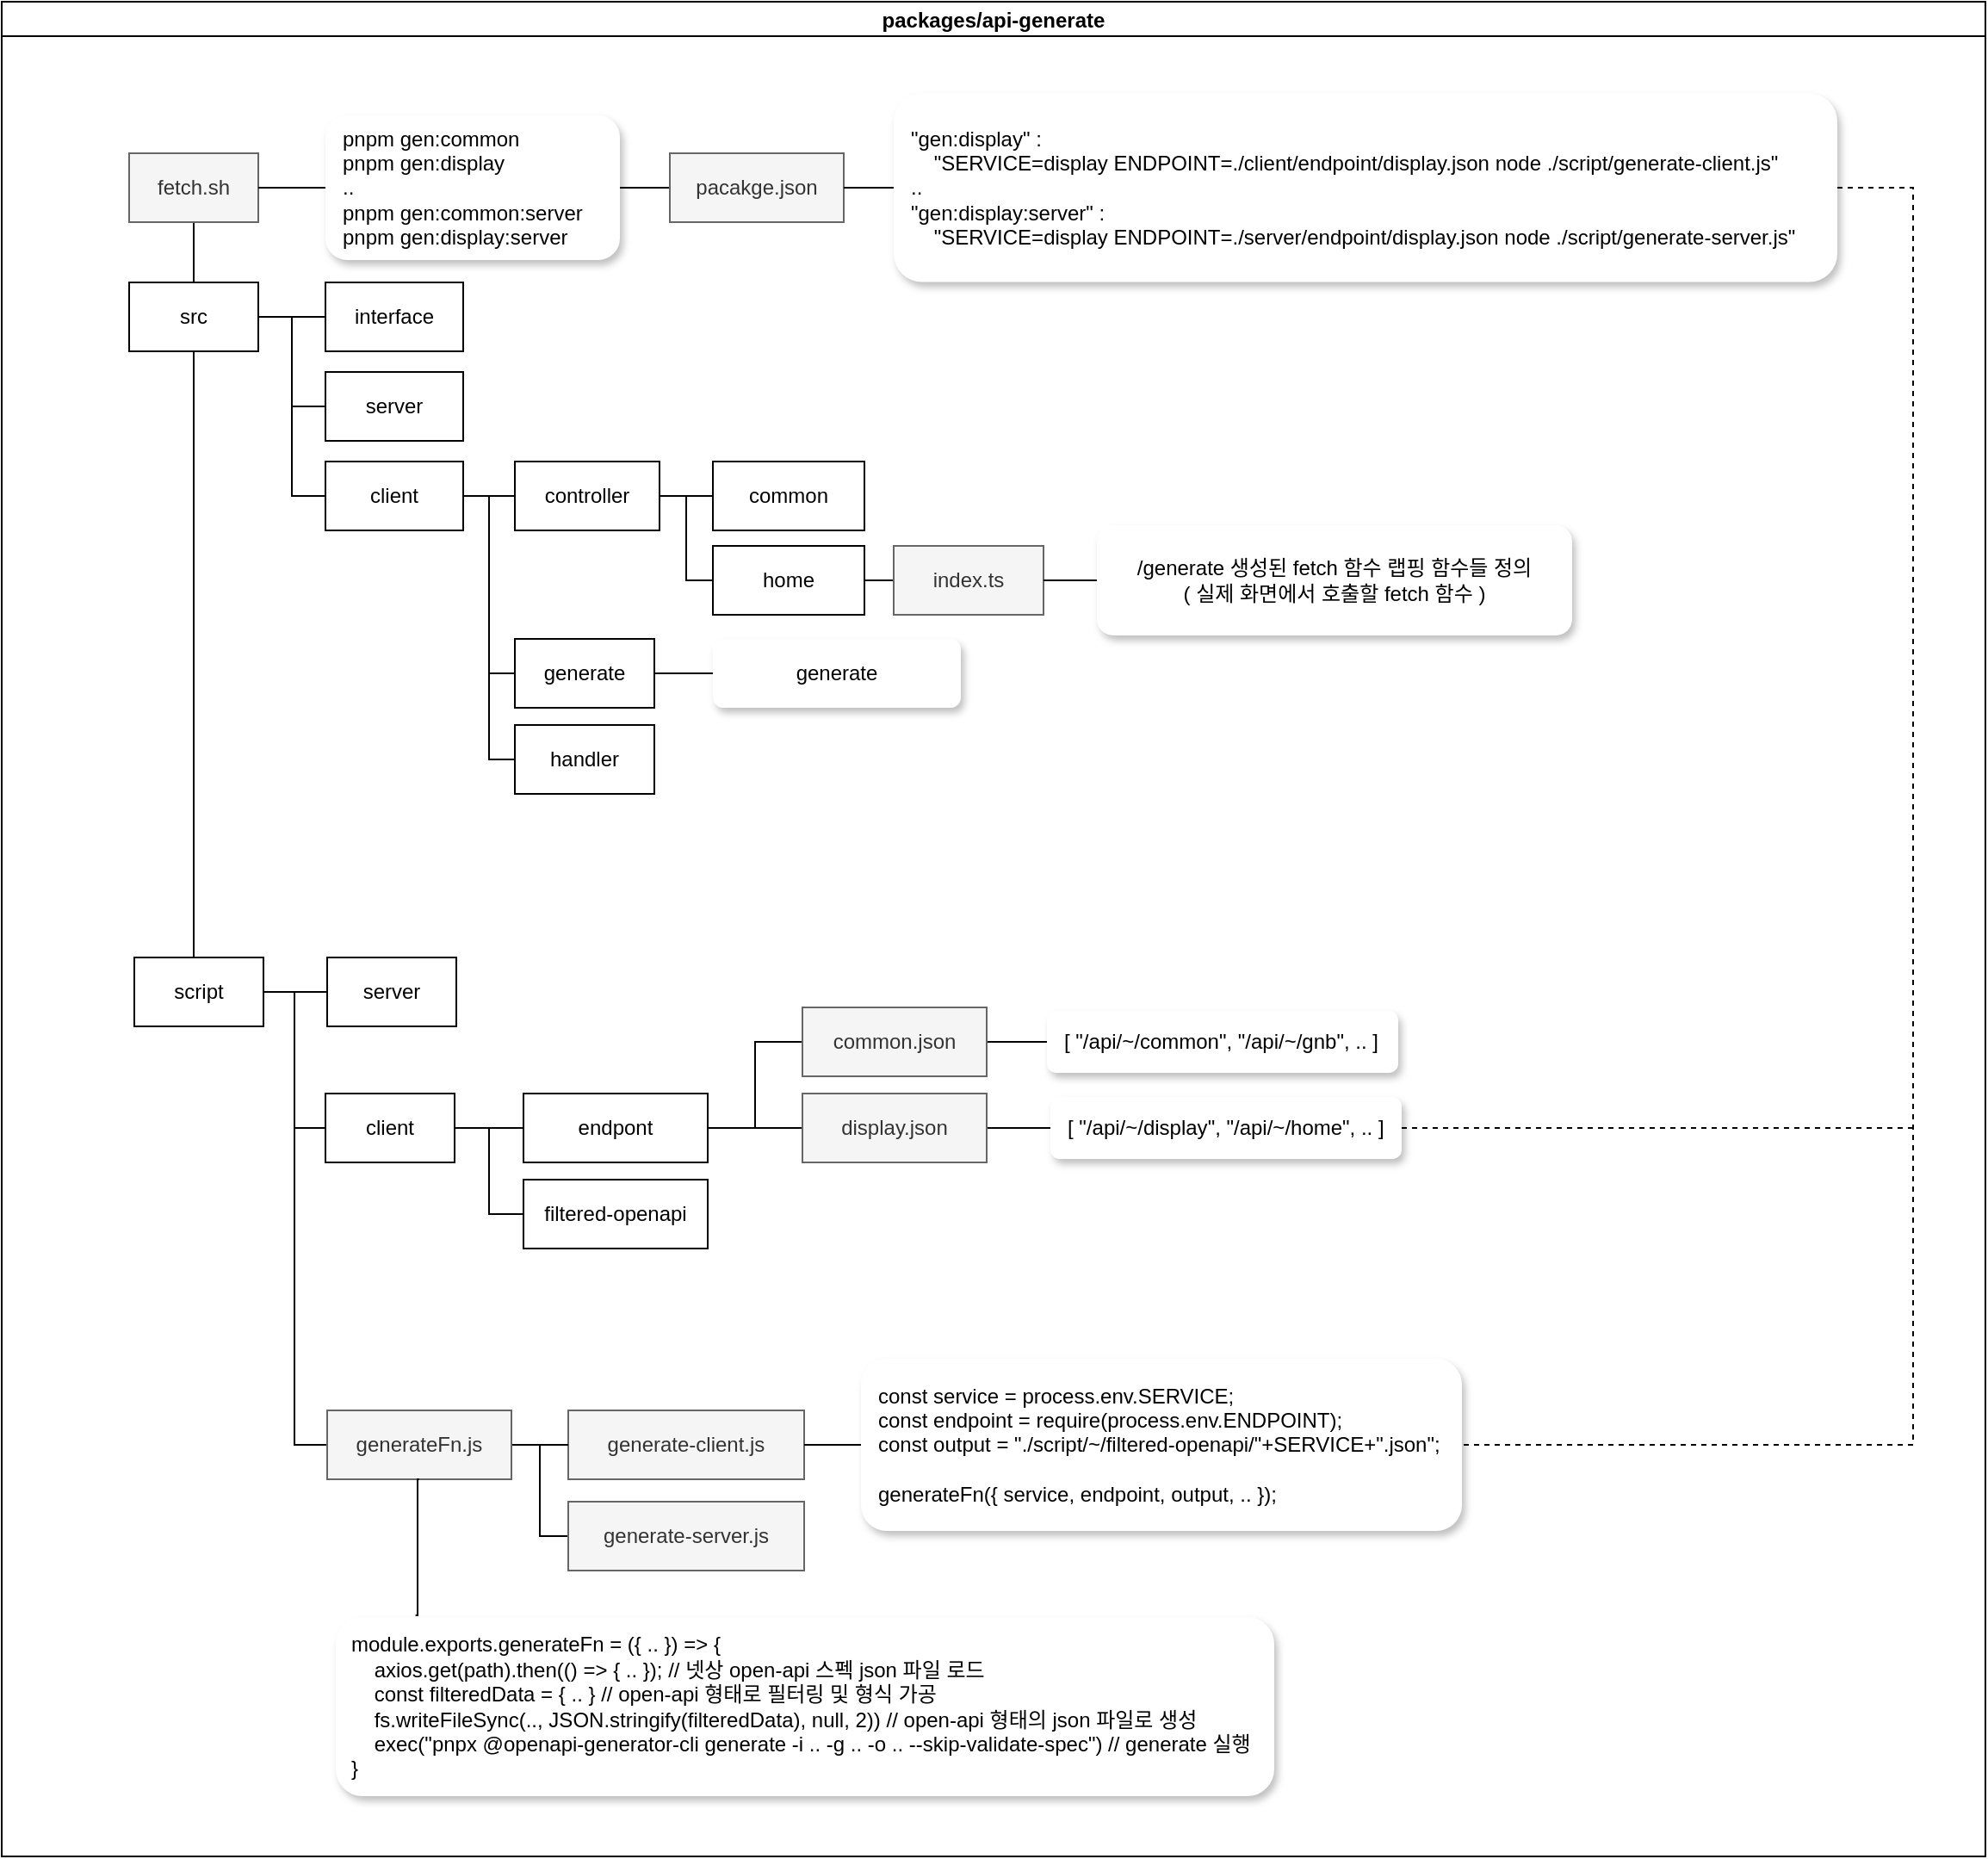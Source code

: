 <mxfile border="50" scale="3" compressed="false" locked="false" version="26.0.10">
  <diagram name="Blank" id="YmL12bMKpDGza6XwsDPr">
    <mxGraphModel dx="1930" dy="1139" grid="0" gridSize="10" guides="1" tooltips="1" connect="1" arrows="1" fold="1" page="0" pageScale="1" pageWidth="827" pageHeight="1169" background="none" math="1" shadow="0">
      <root>
        <mxCell id="X5NqExCQtvZxIxQ7pmgY-0" />
        <mxCell id="1" parent="X5NqExCQtvZxIxQ7pmgY-0" />
        <mxCell id="ELsMbzXoNtBKqP5es99s-56" value="packages/api-generate" style="swimlane;startSize=20;horizontal=1;containerType=tree;align=center;" vertex="1" parent="1">
          <mxGeometry x="-284" y="50" width="1152" height="1077" as="geometry">
            <mxRectangle x="-272" y="152" width="218" height="89" as="alternateBounds" />
          </mxGeometry>
        </mxCell>
        <mxCell id="ELsMbzXoNtBKqP5es99s-57" value="" style="edgeStyle=elbowEdgeStyle;elbow=vertical;sourcePerimeterSpacing=0;targetPerimeterSpacing=0;startArrow=none;endArrow=none;rounded=0;curved=0;" edge="1" parent="ELsMbzXoNtBKqP5es99s-56" source="ELsMbzXoNtBKqP5es99s-58" target="ELsMbzXoNtBKqP5es99s-59">
          <mxGeometry relative="1" as="geometry" />
        </mxCell>
        <mxCell id="ELsMbzXoNtBKqP5es99s-58" value="src" style="whiteSpace=wrap;html=1;treeFolding=1;treeMoving=1;newEdgeStyle={&quot;edgeStyle&quot;:&quot;elbowEdgeStyle&quot;,&quot;startArrow&quot;:&quot;none&quot;,&quot;endArrow&quot;:&quot;none&quot;};" vertex="1" parent="ELsMbzXoNtBKqP5es99s-56">
          <mxGeometry x="74" y="163" width="75" height="40" as="geometry" />
        </mxCell>
        <mxCell id="ELsMbzXoNtBKqP5es99s-59" value="interface" style="whiteSpace=wrap;html=1;treeFolding=1;treeMoving=1;newEdgeStyle={&quot;edgeStyle&quot;:&quot;elbowEdgeStyle&quot;,&quot;startArrow&quot;:&quot;none&quot;,&quot;endArrow&quot;:&quot;none&quot;};" vertex="1" parent="ELsMbzXoNtBKqP5es99s-56">
          <mxGeometry x="188" y="163" width="80" height="40" as="geometry" />
        </mxCell>
        <mxCell id="ELsMbzXoNtBKqP5es99s-60" value="" style="edgeStyle=elbowEdgeStyle;rounded=0;orthogonalLoop=1;jettySize=auto;html=1;elbow=horizontal;startArrow=none;endArrow=none;" edge="1" source="ELsMbzXoNtBKqP5es99s-58" target="ELsMbzXoNtBKqP5es99s-61" parent="ELsMbzXoNtBKqP5es99s-56">
          <mxGeometry relative="1" as="geometry" />
        </mxCell>
        <mxCell id="ELsMbzXoNtBKqP5es99s-61" value="server" style="whiteSpace=wrap;html=1;treeFolding=1;treeMoving=1;newEdgeStyle={&quot;edgeStyle&quot;:&quot;elbowEdgeStyle&quot;,&quot;startArrow&quot;:&quot;none&quot;,&quot;endArrow&quot;:&quot;none&quot;};" vertex="1" parent="ELsMbzXoNtBKqP5es99s-56">
          <mxGeometry x="188" y="215" width="80" height="40" as="geometry" />
        </mxCell>
        <mxCell id="ELsMbzXoNtBKqP5es99s-62" value="" style="edgeStyle=elbowEdgeStyle;rounded=0;orthogonalLoop=1;jettySize=auto;html=1;elbow=horizontal;startArrow=none;endArrow=none;" edge="1" source="ELsMbzXoNtBKqP5es99s-58" target="ELsMbzXoNtBKqP5es99s-63" parent="ELsMbzXoNtBKqP5es99s-56">
          <mxGeometry relative="1" as="geometry" />
        </mxCell>
        <mxCell id="ELsMbzXoNtBKqP5es99s-63" value="client" style="whiteSpace=wrap;html=1;treeFolding=1;treeMoving=1;newEdgeStyle={&quot;edgeStyle&quot;:&quot;elbowEdgeStyle&quot;,&quot;startArrow&quot;:&quot;none&quot;,&quot;endArrow&quot;:&quot;none&quot;};" vertex="1" parent="ELsMbzXoNtBKqP5es99s-56">
          <mxGeometry x="188" y="267" width="80" height="40" as="geometry" />
        </mxCell>
        <mxCell id="ELsMbzXoNtBKqP5es99s-74" value="" style="edgeStyle=elbowEdgeStyle;rounded=0;orthogonalLoop=1;jettySize=auto;html=1;elbow=horizontal;startArrow=none;endArrow=none;" edge="1" target="ELsMbzXoNtBKqP5es99s-75" source="ELsMbzXoNtBKqP5es99s-63" parent="ELsMbzXoNtBKqP5es99s-56">
          <mxGeometry relative="1" as="geometry">
            <mxPoint x="-123" y="341" as="sourcePoint" />
          </mxGeometry>
        </mxCell>
        <mxCell id="ELsMbzXoNtBKqP5es99s-75" value="controller" style="whiteSpace=wrap;html=1;treeFolding=1;treeMoving=1;newEdgeStyle={&quot;edgeStyle&quot;:&quot;elbowEdgeStyle&quot;,&quot;startArrow&quot;:&quot;none&quot;,&quot;endArrow&quot;:&quot;none&quot;};" vertex="1" parent="ELsMbzXoNtBKqP5es99s-56">
          <mxGeometry x="298" y="267" width="84" height="40" as="geometry" />
        </mxCell>
        <mxCell id="ELsMbzXoNtBKqP5es99s-76" value="" style="edgeStyle=elbowEdgeStyle;rounded=0;orthogonalLoop=1;jettySize=auto;html=1;elbow=horizontal;startArrow=none;endArrow=none;" edge="1" target="ELsMbzXoNtBKqP5es99s-77" source="ELsMbzXoNtBKqP5es99s-63" parent="ELsMbzXoNtBKqP5es99s-56">
          <mxGeometry relative="1" as="geometry">
            <mxPoint x="36" y="445" as="sourcePoint" />
          </mxGeometry>
        </mxCell>
        <mxCell id="ELsMbzXoNtBKqP5es99s-77" value="generate" style="whiteSpace=wrap;html=1;treeFolding=1;treeMoving=1;newEdgeStyle={&quot;edgeStyle&quot;:&quot;elbowEdgeStyle&quot;,&quot;startArrow&quot;:&quot;none&quot;,&quot;endArrow&quot;:&quot;none&quot;};" vertex="1" parent="ELsMbzXoNtBKqP5es99s-56">
          <mxGeometry x="298" y="370" width="81" height="40" as="geometry" />
        </mxCell>
        <mxCell id="ELsMbzXoNtBKqP5es99s-82" value="" style="edgeStyle=elbowEdgeStyle;rounded=0;orthogonalLoop=1;jettySize=auto;html=1;elbow=horizontal;startArrow=none;endArrow=none;" edge="1" target="ELsMbzXoNtBKqP5es99s-83" source="ELsMbzXoNtBKqP5es99s-63" parent="ELsMbzXoNtBKqP5es99s-56">
          <mxGeometry relative="1" as="geometry">
            <mxPoint x="35" y="439" as="sourcePoint" />
          </mxGeometry>
        </mxCell>
        <mxCell id="ELsMbzXoNtBKqP5es99s-83" value="handler" style="whiteSpace=wrap;html=1;treeFolding=1;treeMoving=1;newEdgeStyle={&quot;edgeStyle&quot;:&quot;elbowEdgeStyle&quot;,&quot;startArrow&quot;:&quot;none&quot;,&quot;endArrow&quot;:&quot;none&quot;};" vertex="1" parent="ELsMbzXoNtBKqP5es99s-56">
          <mxGeometry x="298" y="420" width="81" height="40" as="geometry" />
        </mxCell>
        <mxCell id="ELsMbzXoNtBKqP5es99s-84" value="" style="edgeStyle=elbowEdgeStyle;rounded=0;orthogonalLoop=1;jettySize=auto;html=1;elbow=horizontal;startArrow=none;endArrow=none;" edge="1" target="ELsMbzXoNtBKqP5es99s-85" source="ELsMbzXoNtBKqP5es99s-75" parent="ELsMbzXoNtBKqP5es99s-56">
          <mxGeometry relative="1" as="geometry">
            <mxPoint x="-15" y="439" as="sourcePoint" />
          </mxGeometry>
        </mxCell>
        <mxCell id="ELsMbzXoNtBKqP5es99s-85" value="common" style="whiteSpace=wrap;html=1;treeFolding=1;treeMoving=1;newEdgeStyle={&quot;edgeStyle&quot;:&quot;elbowEdgeStyle&quot;,&quot;startArrow&quot;:&quot;none&quot;,&quot;endArrow&quot;:&quot;none&quot;};" vertex="1" parent="ELsMbzXoNtBKqP5es99s-56">
          <mxGeometry x="413" y="267" width="88" height="40" as="geometry" />
        </mxCell>
        <mxCell id="ELsMbzXoNtBKqP5es99s-87" value="" style="edgeStyle=elbowEdgeStyle;rounded=0;orthogonalLoop=1;jettySize=auto;html=1;elbow=horizontal;startArrow=none;endArrow=none;" edge="1" target="ELsMbzXoNtBKqP5es99s-88" source="ELsMbzXoNtBKqP5es99s-75" parent="ELsMbzXoNtBKqP5es99s-56">
          <mxGeometry relative="1" as="geometry">
            <mxPoint x="145" y="439" as="sourcePoint" />
          </mxGeometry>
        </mxCell>
        <mxCell id="ELsMbzXoNtBKqP5es99s-88" value="home" style="whiteSpace=wrap;html=1;treeFolding=1;treeMoving=1;newEdgeStyle={&quot;edgeStyle&quot;:&quot;elbowEdgeStyle&quot;,&quot;startArrow&quot;:&quot;none&quot;,&quot;endArrow&quot;:&quot;none&quot;};" vertex="1" parent="ELsMbzXoNtBKqP5es99s-56">
          <mxGeometry x="413" y="316" width="88" height="40" as="geometry" />
        </mxCell>
        <mxCell id="ELsMbzXoNtBKqP5es99s-89" value="" style="edgeStyle=elbowEdgeStyle;rounded=0;orthogonalLoop=1;jettySize=auto;html=1;elbow=horizontal;startArrow=none;endArrow=none;" edge="1" target="ELsMbzXoNtBKqP5es99s-90" source="ELsMbzXoNtBKqP5es99s-88" parent="ELsMbzXoNtBKqP5es99s-56">
          <mxGeometry relative="1" as="geometry">
            <mxPoint x="100" y="439" as="sourcePoint" />
          </mxGeometry>
        </mxCell>
        <mxCell id="ELsMbzXoNtBKqP5es99s-90" value="index.ts" style="whiteSpace=wrap;html=1;treeFolding=0;treeMoving=1;newEdgeStyle={&quot;edgeStyle&quot;:&quot;elbowEdgeStyle&quot;,&quot;startArrow&quot;:&quot;none&quot;,&quot;endArrow&quot;:&quot;none&quot;};fillColor=#f5f5f5;fontColor=#333333;strokeColor=#666666;" vertex="1" parent="ELsMbzXoNtBKqP5es99s-56">
          <mxGeometry x="518" y="316" width="87" height="40" as="geometry" />
        </mxCell>
        <mxCell id="ELsMbzXoNtBKqP5es99s-91" value="" style="edgeStyle=elbowEdgeStyle;rounded=0;orthogonalLoop=1;jettySize=auto;html=1;elbow=horizontal;startArrow=none;endArrow=none;" edge="1" target="ELsMbzXoNtBKqP5es99s-92" source="ELsMbzXoNtBKqP5es99s-90" parent="ELsMbzXoNtBKqP5es99s-56">
          <mxGeometry relative="1" as="geometry">
            <mxPoint x="260" y="488" as="sourcePoint" />
          </mxGeometry>
        </mxCell>
        <mxCell id="ELsMbzXoNtBKqP5es99s-92" value="/generate 생성된 fetch 함수 랩핑 함수들 정의&lt;div&gt;( 실제 화면에서 호출할 fetch 함수 )&lt;/div&gt;" style="whiteSpace=wrap;html=1;treeFolding=0;treeMoving=1;newEdgeStyle={&quot;edgeStyle&quot;:&quot;elbowEdgeStyle&quot;,&quot;startArrow&quot;:&quot;none&quot;,&quot;endArrow&quot;:&quot;none&quot;};align=center;verticalAlign=middle;shadow=1;strokeColor=none;labelBorderColor=none;rounded=1;glass=0;spacing=9;" vertex="1" parent="ELsMbzXoNtBKqP5es99s-56">
          <mxGeometry x="636" y="304" width="276" height="64" as="geometry" />
        </mxCell>
        <mxCell id="ELsMbzXoNtBKqP5es99s-95" value="" style="edgeStyle=elbowEdgeStyle;rounded=0;orthogonalLoop=1;jettySize=auto;html=1;elbow=horizontal;startArrow=none;endArrow=none;" edge="1" target="ELsMbzXoNtBKqP5es99s-96" source="ELsMbzXoNtBKqP5es99s-77" parent="ELsMbzXoNtBKqP5es99s-56">
          <mxGeometry relative="1" as="geometry">
            <mxPoint x="-15" y="439" as="sourcePoint" />
          </mxGeometry>
        </mxCell>
        <mxCell id="ELsMbzXoNtBKqP5es99s-96" value="generate" style="whiteSpace=wrap;html=1;treeFolding=0;treeMoving=1;newEdgeStyle={&quot;edgeStyle&quot;:&quot;elbowEdgeStyle&quot;,&quot;startArrow&quot;:&quot;none&quot;,&quot;endArrow&quot;:&quot;none&quot;};align=center;verticalAlign=middle;shadow=1;strokeColor=none;labelBorderColor=none;rounded=1;glass=0;" vertex="1" parent="ELsMbzXoNtBKqP5es99s-56">
          <mxGeometry x="413" y="370" width="144" height="40" as="geometry" />
        </mxCell>
        <mxCell id="ELsMbzXoNtBKqP5es99s-115" style="edgeStyle=elbowEdgeStyle;rounded=0;orthogonalLoop=1;jettySize=auto;html=1;startArrow=none;endArrow=none;entryX=0.5;entryY=0;entryDx=0;entryDy=0;fontFamily=Helvetica;fontSize=12;fontColor=default;" edge="1" parent="ELsMbzXoNtBKqP5es99s-56" source="ELsMbzXoNtBKqP5es99s-112" target="ELsMbzXoNtBKqP5es99s-58">
          <mxGeometry relative="1" as="geometry" />
        </mxCell>
        <mxCell id="ELsMbzXoNtBKqP5es99s-112" value="fetch.sh" style="whiteSpace=wrap;html=1;treeFolding=0;treeMoving=1;newEdgeStyle={&quot;edgeStyle&quot;:&quot;elbowEdgeStyle&quot;,&quot;startArrow&quot;:&quot;none&quot;,&quot;endArrow&quot;:&quot;none&quot;};fillColor=#f5f5f5;fontColor=#333333;strokeColor=#666666;" vertex="1" parent="ELsMbzXoNtBKqP5es99s-56">
          <mxGeometry x="74" y="88" width="75" height="40" as="geometry" />
        </mxCell>
        <mxCell id="ELsMbzXoNtBKqP5es99s-118" value="" style="edgeStyle=elbowEdgeStyle;rounded=0;orthogonalLoop=1;jettySize=auto;html=1;elbow=horizontal;startArrow=none;endArrow=none;" edge="1" source="ELsMbzXoNtBKqP5es99s-112" target="ELsMbzXoNtBKqP5es99s-119" parent="ELsMbzXoNtBKqP5es99s-56">
          <mxGeometry relative="1" as="geometry" />
        </mxCell>
        <mxCell id="ELsMbzXoNtBKqP5es99s-119" value="pnpm gen:common&lt;div&gt;pnpm gen:display&lt;/div&gt;&lt;div&gt;..&lt;/div&gt;&lt;div&gt;pnpm gen:common:server&lt;/div&gt;&lt;div&gt;pnpm gen:display:server&lt;/div&gt;" style="whiteSpace=wrap;html=1;treeFolding=0;treeMoving=1;newEdgeStyle={&quot;edgeStyle&quot;:&quot;elbowEdgeStyle&quot;,&quot;startArrow&quot;:&quot;none&quot;,&quot;endArrow&quot;:&quot;none&quot;};align=left;verticalAlign=middle;shadow=1;strokeColor=none;labelBorderColor=none;rounded=1;glass=0;spacing=10;" vertex="1" parent="ELsMbzXoNtBKqP5es99s-56">
          <mxGeometry x="188" y="66" width="171" height="84" as="geometry" />
        </mxCell>
        <mxCell id="ELsMbzXoNtBKqP5es99s-122" value="" style="edgeStyle=elbowEdgeStyle;rounded=0;orthogonalLoop=1;jettySize=auto;html=1;elbow=horizontal;startArrow=none;endArrow=none;" edge="1" target="ELsMbzXoNtBKqP5es99s-123" source="ELsMbzXoNtBKqP5es99s-119" parent="ELsMbzXoNtBKqP5es99s-56">
          <mxGeometry relative="1" as="geometry">
            <mxPoint x="-135" y="158" as="sourcePoint" />
          </mxGeometry>
        </mxCell>
        <mxCell id="ELsMbzXoNtBKqP5es99s-123" value="pacakge.json" style="whiteSpace=wrap;html=1;treeFolding=0;treeMoving=1;newEdgeStyle={&quot;edgeStyle&quot;:&quot;elbowEdgeStyle&quot;,&quot;startArrow&quot;:&quot;none&quot;,&quot;endArrow&quot;:&quot;none&quot;};fillColor=#f5f5f5;fontColor=#333333;strokeColor=#666666;" vertex="1" parent="ELsMbzXoNtBKqP5es99s-56">
          <mxGeometry x="388" y="88" width="101" height="40" as="geometry" />
        </mxCell>
        <mxCell id="ELsMbzXoNtBKqP5es99s-124" value="" style="edgeStyle=elbowEdgeStyle;rounded=0;orthogonalLoop=1;jettySize=auto;html=1;elbow=horizontal;startArrow=none;endArrow=none;" edge="1" target="ELsMbzXoNtBKqP5es99s-125" source="ELsMbzXoNtBKqP5es99s-123" parent="ELsMbzXoNtBKqP5es99s-56">
          <mxGeometry relative="1" as="geometry">
            <mxPoint x="75" y="158" as="sourcePoint" />
          </mxGeometry>
        </mxCell>
        <mxCell id="ELsMbzXoNtBKqP5es99s-177" style="edgeStyle=elbowEdgeStyle;rounded=0;orthogonalLoop=1;jettySize=auto;html=1;startArrow=none;endArrow=none;fontFamily=Helvetica;fontSize=12;fontColor=#333333;dashed=1;entryX=1;entryY=0.5;entryDx=0;entryDy=0;" edge="1" parent="ELsMbzXoNtBKqP5es99s-56" source="ELsMbzXoNtBKqP5es99s-125" target="ELsMbzXoNtBKqP5es99s-185">
          <mxGeometry relative="1" as="geometry">
            <mxPoint x="895" y="809" as="targetPoint" />
            <Array as="points">
              <mxPoint x="1110" y="486" />
            </Array>
          </mxGeometry>
        </mxCell>
        <mxCell id="ELsMbzXoNtBKqP5es99s-125" value="&quot;gen:display&quot; :&lt;div&gt;&amp;nbsp; &amp;nbsp; &quot;SERVICE=display ENDPOINT=./client/endpoint/display.json&amp;nbsp;&lt;span style=&quot;background-color: transparent; color: light-dark(rgb(0, 0, 0), rgb(255, 255, 255));&quot;&gt;node ./script/generate-client.js&quot;&lt;/span&gt;&lt;/div&gt;&lt;div&gt;&lt;span style=&quot;background-color: transparent; color: light-dark(rgb(0, 0, 0), rgb(255, 255, 255));&quot;&gt;..&lt;/span&gt;&lt;/div&gt;&lt;div&gt;&quot;gen:display:server&quot; :&lt;div&gt;&amp;nbsp; &amp;nbsp; &quot;SERVICE=display ENDPOINT=./server/endpoint/display.json&amp;nbsp;&lt;span style=&quot;background-color: transparent; color: light-dark(rgb(0, 0, 0), rgb(255, 255, 255));&quot;&gt;node ./script/generate-server.js&quot;&lt;/span&gt;&lt;/div&gt;&lt;/div&gt;" style="whiteSpace=wrap;html=1;treeFolding=0;treeMoving=1;newEdgeStyle={&quot;edgeStyle&quot;:&quot;elbowEdgeStyle&quot;,&quot;startArrow&quot;:&quot;none&quot;,&quot;endArrow&quot;:&quot;none&quot;};align=left;verticalAlign=middle;shadow=1;strokeColor=none;labelBorderColor=none;rounded=1;glass=0;spacing=10;" vertex="1" parent="ELsMbzXoNtBKqP5es99s-56">
          <mxGeometry x="518" y="53.25" width="548" height="109.5" as="geometry" />
        </mxCell>
        <mxCell id="ELsMbzXoNtBKqP5es99s-136" style="edgeStyle=elbowEdgeStyle;rounded=0;orthogonalLoop=1;jettySize=auto;html=1;startArrow=none;endArrow=none;entryX=0.5;entryY=1;entryDx=0;entryDy=0;fontFamily=Helvetica;fontSize=12;fontColor=#333333;" edge="1" parent="ELsMbzXoNtBKqP5es99s-56" source="ELsMbzXoNtBKqP5es99s-133" target="ELsMbzXoNtBKqP5es99s-58">
          <mxGeometry relative="1" as="geometry" />
        </mxCell>
        <mxCell id="ELsMbzXoNtBKqP5es99s-172" style="edgeStyle=elbowEdgeStyle;rounded=0;orthogonalLoop=1;jettySize=auto;html=1;startArrow=none;endArrow=none;entryX=0;entryY=0.5;entryDx=0;entryDy=0;fontFamily=Helvetica;fontSize=12;fontColor=#333333;" edge="1" parent="ELsMbzXoNtBKqP5es99s-56" source="ELsMbzXoNtBKqP5es99s-133" target="ELsMbzXoNtBKqP5es99s-151">
          <mxGeometry relative="1" as="geometry">
            <Array as="points">
              <mxPoint x="170" y="643" />
            </Array>
          </mxGeometry>
        </mxCell>
        <mxCell id="ELsMbzXoNtBKqP5es99s-133" value="script" style="whiteSpace=wrap;html=1;treeFolding=1;treeMoving=1;newEdgeStyle={&quot;edgeStyle&quot;:&quot;elbowEdgeStyle&quot;,&quot;startArrow&quot;:&quot;none&quot;,&quot;endArrow&quot;:&quot;none&quot;};" vertex="1" parent="ELsMbzXoNtBKqP5es99s-56">
          <mxGeometry x="77" y="555" width="75" height="40" as="geometry" />
        </mxCell>
        <mxCell id="ELsMbzXoNtBKqP5es99s-137" value="" style="edgeStyle=elbowEdgeStyle;rounded=0;orthogonalLoop=1;jettySize=auto;html=1;elbow=horizontal;startArrow=none;endArrow=none;" edge="1" source="ELsMbzXoNtBKqP5es99s-133" target="ELsMbzXoNtBKqP5es99s-138" parent="ELsMbzXoNtBKqP5es99s-56">
          <mxGeometry relative="1" as="geometry" />
        </mxCell>
        <mxCell id="ELsMbzXoNtBKqP5es99s-138" value="server" style="whiteSpace=wrap;html=1;treeFolding=1;treeMoving=1;newEdgeStyle={&quot;edgeStyle&quot;:&quot;elbowEdgeStyle&quot;,&quot;startArrow&quot;:&quot;none&quot;,&quot;endArrow&quot;:&quot;none&quot;};" vertex="1" parent="ELsMbzXoNtBKqP5es99s-56">
          <mxGeometry x="189" y="555" width="75" height="40" as="geometry" />
        </mxCell>
        <mxCell id="ELsMbzXoNtBKqP5es99s-139" value="" style="edgeStyle=elbowEdgeStyle;rounded=0;orthogonalLoop=1;jettySize=auto;html=1;elbow=horizontal;startArrow=none;endArrow=none;" edge="1" target="ELsMbzXoNtBKqP5es99s-140" source="ELsMbzXoNtBKqP5es99s-133" parent="ELsMbzXoNtBKqP5es99s-56">
          <mxGeometry relative="1" as="geometry">
            <mxPoint x="-133" y="606" as="sourcePoint" />
          </mxGeometry>
        </mxCell>
        <mxCell id="ELsMbzXoNtBKqP5es99s-140" value="client" style="whiteSpace=wrap;html=1;treeFolding=1;treeMoving=1;newEdgeStyle={&quot;edgeStyle&quot;:&quot;elbowEdgeStyle&quot;,&quot;startArrow&quot;:&quot;none&quot;,&quot;endArrow&quot;:&quot;none&quot;};" vertex="1" parent="ELsMbzXoNtBKqP5es99s-56">
          <mxGeometry x="188" y="634" width="75" height="40" as="geometry" />
        </mxCell>
        <mxCell id="ELsMbzXoNtBKqP5es99s-141" value="" style="edgeStyle=elbowEdgeStyle;rounded=0;orthogonalLoop=1;jettySize=auto;html=1;elbow=horizontal;startArrow=none;endArrow=none;" edge="1" target="ELsMbzXoNtBKqP5es99s-142" source="ELsMbzXoNtBKqP5es99s-140" parent="ELsMbzXoNtBKqP5es99s-56">
          <mxGeometry relative="1" as="geometry">
            <mxPoint x="-133" y="606" as="sourcePoint" />
          </mxGeometry>
        </mxCell>
        <mxCell id="ELsMbzXoNtBKqP5es99s-142" value="endpont" style="whiteSpace=wrap;html=1;treeFolding=1;treeMoving=1;newEdgeStyle={&quot;edgeStyle&quot;:&quot;elbowEdgeStyle&quot;,&quot;startArrow&quot;:&quot;none&quot;,&quot;endArrow&quot;:&quot;none&quot;};" vertex="1" parent="ELsMbzXoNtBKqP5es99s-56">
          <mxGeometry x="303" y="634" width="107" height="40" as="geometry" />
        </mxCell>
        <mxCell id="ELsMbzXoNtBKqP5es99s-143" value="" style="edgeStyle=elbowEdgeStyle;rounded=0;orthogonalLoop=1;jettySize=auto;html=1;elbow=horizontal;startArrow=none;endArrow=none;" edge="1" target="ELsMbzXoNtBKqP5es99s-144" source="ELsMbzXoNtBKqP5es99s-140" parent="ELsMbzXoNtBKqP5es99s-56">
          <mxGeometry relative="1" as="geometry">
            <mxPoint x="-21" y="656" as="sourcePoint" />
          </mxGeometry>
        </mxCell>
        <mxCell id="ELsMbzXoNtBKqP5es99s-144" value="filtered-openapi" style="whiteSpace=wrap;html=1;treeFolding=1;treeMoving=1;newEdgeStyle={&quot;edgeStyle&quot;:&quot;elbowEdgeStyle&quot;,&quot;startArrow&quot;:&quot;none&quot;,&quot;endArrow&quot;:&quot;none&quot;};" vertex="1" parent="ELsMbzXoNtBKqP5es99s-56">
          <mxGeometry x="303" y="684" width="107" height="40" as="geometry" />
        </mxCell>
        <mxCell id="ELsMbzXoNtBKqP5es99s-147" value="generate-client.js" style="whiteSpace=wrap;html=1;treeFolding=0;treeMoving=1;newEdgeStyle={&quot;edgeStyle&quot;:&quot;elbowEdgeStyle&quot;,&quot;startArrow&quot;:&quot;none&quot;,&quot;endArrow&quot;:&quot;none&quot;};fillColor=#f5f5f5;fontColor=#333333;strokeColor=#666666;" vertex="1" parent="ELsMbzXoNtBKqP5es99s-56">
          <mxGeometry x="329" y="818" width="137" height="40" as="geometry" />
        </mxCell>
        <mxCell id="ELsMbzXoNtBKqP5es99s-174" style="edgeStyle=elbowEdgeStyle;rounded=0;orthogonalLoop=1;jettySize=auto;html=1;startArrow=none;endArrow=none;exitX=0;exitY=0.5;exitDx=0;exitDy=0;entryX=1;entryY=0.5;entryDx=0;entryDy=0;fontFamily=Helvetica;fontSize=12;fontColor=#333333;" edge="1" parent="ELsMbzXoNtBKqP5es99s-56" source="ELsMbzXoNtBKqP5es99s-149" target="ELsMbzXoNtBKqP5es99s-151">
          <mxGeometry relative="1" as="geometry" />
        </mxCell>
        <mxCell id="ELsMbzXoNtBKqP5es99s-149" value="generate-server.js" style="whiteSpace=wrap;html=1;treeFolding=0;treeMoving=1;newEdgeStyle={&quot;edgeStyle&quot;:&quot;elbowEdgeStyle&quot;,&quot;startArrow&quot;:&quot;none&quot;,&quot;endArrow&quot;:&quot;none&quot;};fillColor=#f5f5f5;fontColor=#333333;strokeColor=#666666;" vertex="1" parent="ELsMbzXoNtBKqP5es99s-56">
          <mxGeometry x="329" y="871" width="137" height="40" as="geometry" />
        </mxCell>
        <mxCell id="ELsMbzXoNtBKqP5es99s-173" style="edgeStyle=elbowEdgeStyle;rounded=0;orthogonalLoop=1;jettySize=auto;html=1;startArrow=none;endArrow=none;entryX=0;entryY=0.5;entryDx=0;entryDy=0;fontFamily=Helvetica;fontSize=12;fontColor=#333333;" edge="1" parent="ELsMbzXoNtBKqP5es99s-56" source="ELsMbzXoNtBKqP5es99s-151" target="ELsMbzXoNtBKqP5es99s-147">
          <mxGeometry relative="1" as="geometry" />
        </mxCell>
        <mxCell id="ELsMbzXoNtBKqP5es99s-151" value="generateFn.js" style="whiteSpace=wrap;html=1;treeFolding=0;treeMoving=1;newEdgeStyle={&quot;edgeStyle&quot;:&quot;elbowEdgeStyle&quot;,&quot;startArrow&quot;:&quot;none&quot;,&quot;endArrow&quot;:&quot;none&quot;};fillColor=#f5f5f5;fontColor=#333333;strokeColor=#666666;" vertex="1" parent="ELsMbzXoNtBKqP5es99s-56">
          <mxGeometry x="189" y="818" width="107" height="40" as="geometry" />
        </mxCell>
        <mxCell id="ELsMbzXoNtBKqP5es99s-152" value="&lt;div style=&quot;&quot;&gt;&lt;span style=&quot;background-color: transparent; color: light-dark(rgb(0, 0, 0), rgb(255, 255, 255));&quot;&gt;module.exports.generateFn = ({ .. }) =&amp;gt; {&lt;/span&gt;&lt;/div&gt;&lt;div style=&quot;&quot;&gt;&lt;span style=&quot;background-color: transparent; color: light-dark(rgb(0, 0, 0), rgb(255, 255, 255));&quot;&gt;&amp;nbsp; &amp;nbsp; axios.get(path).then(() =&amp;gt; { .. }); // 넷상 open-api 스펙 json 파일 로드&lt;/span&gt;&lt;/div&gt;&lt;div style=&quot;&quot;&gt;&lt;span style=&quot;background-color: transparent; color: light-dark(rgb(0, 0, 0), rgb(255, 255, 255));&quot;&gt;&amp;nbsp; &amp;nbsp; const filteredData = { .. } // open-api 형태로 필터링 및 형식 가공&lt;/span&gt;&lt;/div&gt;&lt;div style=&quot;&quot;&gt;&lt;span style=&quot;background-color: transparent; color: light-dark(rgb(0, 0, 0), rgb(255, 255, 255));&quot;&gt;&amp;nbsp; &amp;nbsp; fs.writeFileSync(.., JSON.stringify(&lt;/span&gt;filteredData&lt;span style=&quot;background-color: transparent; color: light-dark(rgb(0, 0, 0), rgb(255, 255, 255));&quot;&gt;), null, 2)) // open-api 형태의 json 파일로 생성&lt;/span&gt;&lt;/div&gt;&lt;div style=&quot;&quot;&gt;&amp;nbsp; &amp;nbsp; exec(&quot;pnpx @openapi-generator-cli generate -i .. -g .. -o .. --skip-validate-spec&quot;) // generate 실행&lt;/div&gt;&lt;div style=&quot;&quot;&gt;}&lt;/div&gt;" style="whiteSpace=wrap;html=1;treeFolding=0;treeMoving=1;newEdgeStyle={&quot;edgeStyle&quot;:&quot;elbowEdgeStyle&quot;,&quot;startArrow&quot;:&quot;none&quot;,&quot;endArrow&quot;:&quot;none&quot;};align=left;verticalAlign=middle;shadow=1;strokeColor=none;labelBorderColor=none;rounded=1;glass=0;spacing=9;" vertex="1" parent="ELsMbzXoNtBKqP5es99s-56">
          <mxGeometry x="194" y="938" width="545" height="104" as="geometry" />
        </mxCell>
        <mxCell id="ELsMbzXoNtBKqP5es99s-161" value="[&amp;nbsp;&lt;span style=&quot;background-color: transparent; color: light-dark(rgb(0, 0, 0), rgb(255, 255, 255));&quot;&gt;&quot;/api/~/common&lt;/span&gt;&lt;span style=&quot;background-color: transparent; color: light-dark(rgb(0, 0, 0), rgb(255, 255, 255));&quot;&gt;&quot;, &quot;/api/~/gnb&quot;, .. ]&lt;/span&gt;" style="whiteSpace=wrap;html=1;treeFolding=0;treeMoving=1;newEdgeStyle={&quot;edgeStyle&quot;:&quot;elbowEdgeStyle&quot;,&quot;startArrow&quot;:&quot;none&quot;,&quot;endArrow&quot;:&quot;none&quot;};align=left;verticalAlign=middle;shadow=1;strokeColor=none;labelBorderColor=none;rounded=1;glass=0;spacing=10;" vertex="1" parent="ELsMbzXoNtBKqP5es99s-56">
          <mxGeometry x="607" y="586" width="204" height="36" as="geometry" />
        </mxCell>
        <mxCell id="ELsMbzXoNtBKqP5es99s-163" value="" style="edgeStyle=elbowEdgeStyle;rounded=0;orthogonalLoop=1;jettySize=auto;html=1;elbow=horizontal;startArrow=none;endArrow=none;" edge="1" target="ELsMbzXoNtBKqP5es99s-164" source="ELsMbzXoNtBKqP5es99s-142" parent="ELsMbzXoNtBKqP5es99s-56">
          <mxGeometry relative="1" as="geometry">
            <mxPoint x="-21" y="656" as="sourcePoint" />
          </mxGeometry>
        </mxCell>
        <mxCell id="ELsMbzXoNtBKqP5es99s-167" style="edgeStyle=elbowEdgeStyle;rounded=0;orthogonalLoop=1;jettySize=auto;html=1;startArrow=none;endArrow=none;exitX=1;exitY=0.5;exitDx=0;exitDy=0;entryX=0;entryY=0.5;entryDx=0;entryDy=0;fontFamily=Helvetica;fontSize=12;fontColor=#333333;" edge="1" parent="ELsMbzXoNtBKqP5es99s-56" source="ELsMbzXoNtBKqP5es99s-164" target="ELsMbzXoNtBKqP5es99s-161">
          <mxGeometry relative="1" as="geometry" />
        </mxCell>
        <mxCell id="ELsMbzXoNtBKqP5es99s-164" value="common.json" style="whiteSpace=wrap;html=1;treeFolding=0;treeMoving=1;newEdgeStyle={&quot;edgeStyle&quot;:&quot;elbowEdgeStyle&quot;,&quot;startArrow&quot;:&quot;none&quot;,&quot;endArrow&quot;:&quot;none&quot;};fillColor=#f5f5f5;fontColor=#333333;strokeColor=#666666;" vertex="1" parent="ELsMbzXoNtBKqP5es99s-56">
          <mxGeometry x="465" y="584" width="107" height="40" as="geometry" />
        </mxCell>
        <mxCell id="ELsMbzXoNtBKqP5es99s-165" value="" style="edgeStyle=elbowEdgeStyle;rounded=0;orthogonalLoop=1;jettySize=auto;html=1;elbow=horizontal;startArrow=none;endArrow=none;" edge="1" target="ELsMbzXoNtBKqP5es99s-166" source="ELsMbzXoNtBKqP5es99s-142" parent="ELsMbzXoNtBKqP5es99s-56">
          <mxGeometry relative="1" as="geometry">
            <mxPoint x="126" y="656" as="sourcePoint" />
          </mxGeometry>
        </mxCell>
        <mxCell id="ELsMbzXoNtBKqP5es99s-169" style="edgeStyle=elbowEdgeStyle;rounded=0;orthogonalLoop=1;jettySize=auto;html=1;startArrow=none;endArrow=none;exitX=1;exitY=0.5;exitDx=0;exitDy=0;fontFamily=Helvetica;fontSize=12;fontColor=#333333;" edge="1" parent="ELsMbzXoNtBKqP5es99s-56" source="ELsMbzXoNtBKqP5es99s-166" target="ELsMbzXoNtBKqP5es99s-168">
          <mxGeometry relative="1" as="geometry" />
        </mxCell>
        <mxCell id="ELsMbzXoNtBKqP5es99s-166" value="display.json" style="whiteSpace=wrap;html=1;treeFolding=0;treeMoving=1;newEdgeStyle={&quot;edgeStyle&quot;:&quot;elbowEdgeStyle&quot;,&quot;startArrow&quot;:&quot;none&quot;,&quot;endArrow&quot;:&quot;none&quot;};fillColor=#f5f5f5;fontColor=#333333;strokeColor=#666666;" vertex="1" parent="ELsMbzXoNtBKqP5es99s-56">
          <mxGeometry x="465" y="634" width="107" height="40" as="geometry" />
        </mxCell>
        <mxCell id="ELsMbzXoNtBKqP5es99s-180" style="edgeStyle=elbowEdgeStyle;rounded=0;orthogonalLoop=1;jettySize=auto;html=1;startArrow=none;endArrow=none;fontFamily=Helvetica;fontSize=12;fontColor=#333333;dashed=1;" edge="1" parent="ELsMbzXoNtBKqP5es99s-56" source="ELsMbzXoNtBKqP5es99s-168">
          <mxGeometry relative="1" as="geometry">
            <mxPoint x="1110" y="654" as="targetPoint" />
          </mxGeometry>
        </mxCell>
        <mxCell id="ELsMbzXoNtBKqP5es99s-168" value="[&amp;nbsp;&lt;span style=&quot;background-color: transparent; color: light-dark(rgb(0, 0, 0), rgb(255, 255, 255));&quot;&gt;&quot;/api/~/display&lt;/span&gt;&lt;span style=&quot;background-color: transparent; color: light-dark(rgb(0, 0, 0), rgb(255, 255, 255));&quot;&gt;&quot;, &quot;/api/~/home&quot;, .. ]&lt;/span&gt;" style="whiteSpace=wrap;html=1;treeFolding=0;treeMoving=1;newEdgeStyle={&quot;edgeStyle&quot;:&quot;elbowEdgeStyle&quot;,&quot;startArrow&quot;:&quot;none&quot;,&quot;endArrow&quot;:&quot;none&quot;};align=left;verticalAlign=middle;shadow=1;strokeColor=none;labelBorderColor=none;rounded=1;glass=0;spacing=10;" vertex="1" parent="ELsMbzXoNtBKqP5es99s-56">
          <mxGeometry x="609" y="636" width="204" height="36" as="geometry" />
        </mxCell>
        <mxCell id="ELsMbzXoNtBKqP5es99s-176" style="edgeStyle=elbowEdgeStyle;rounded=0;orthogonalLoop=1;jettySize=auto;html=1;startArrow=none;endArrow=none;exitX=0.5;exitY=1;exitDx=0;exitDy=0;entryX=0.085;entryY=-0.01;entryDx=0;entryDy=0;entryPerimeter=0;fontFamily=Helvetica;fontSize=12;fontColor=#333333;" edge="1" parent="ELsMbzXoNtBKqP5es99s-56" source="ELsMbzXoNtBKqP5es99s-151" target="ELsMbzXoNtBKqP5es99s-152">
          <mxGeometry relative="1" as="geometry" />
        </mxCell>
        <mxCell id="ELsMbzXoNtBKqP5es99s-186" style="edgeStyle=elbowEdgeStyle;rounded=0;orthogonalLoop=1;jettySize=auto;html=1;startArrow=none;endArrow=none;exitX=0;exitY=0.5;exitDx=0;exitDy=0;entryX=1;entryY=0.5;entryDx=0;entryDy=0;fontFamily=Helvetica;fontSize=12;fontColor=#333333;" edge="1" parent="ELsMbzXoNtBKqP5es99s-56" source="ELsMbzXoNtBKqP5es99s-185" target="ELsMbzXoNtBKqP5es99s-147">
          <mxGeometry relative="1" as="geometry" />
        </mxCell>
        <mxCell id="ELsMbzXoNtBKqP5es99s-185" value="&lt;div&gt;const service = process.env.SERVICE;&lt;/div&gt;&lt;div&gt;const endpoint = require(process.env.ENDPOINT);&lt;/div&gt;&lt;div&gt;const output = &quot;./script/~/filtered-openapi/&quot;+SERVICE+&quot;.json&quot;;&lt;/div&gt;&lt;div&gt;&lt;br&gt;&lt;div&gt;generateFn({ service, endpoint,&amp;nbsp;&lt;span style=&quot;background-color: transparent; color: light-dark(rgb(0, 0, 0), rgb(255, 255, 255));&quot;&gt;output,&amp;nbsp;&lt;/span&gt;&lt;span style=&quot;background-color: transparent; color: light-dark(rgb(0, 0, 0), rgb(255, 255, 255));&quot;&gt;.. });&lt;/span&gt;&lt;/div&gt;&lt;/div&gt;" style="whiteSpace=wrap;html=1;treeFolding=0;treeMoving=1;newEdgeStyle={&quot;edgeStyle&quot;:&quot;elbowEdgeStyle&quot;,&quot;startArrow&quot;:&quot;none&quot;,&quot;endArrow&quot;:&quot;none&quot;};align=left;verticalAlign=middle;shadow=1;strokeColor=none;labelBorderColor=none;rounded=1;glass=0;spacing=10;" vertex="1" parent="ELsMbzXoNtBKqP5es99s-56">
          <mxGeometry x="499" y="788" width="349" height="100" as="geometry" />
        </mxCell>
      </root>
    </mxGraphModel>
  </diagram>
</mxfile>
